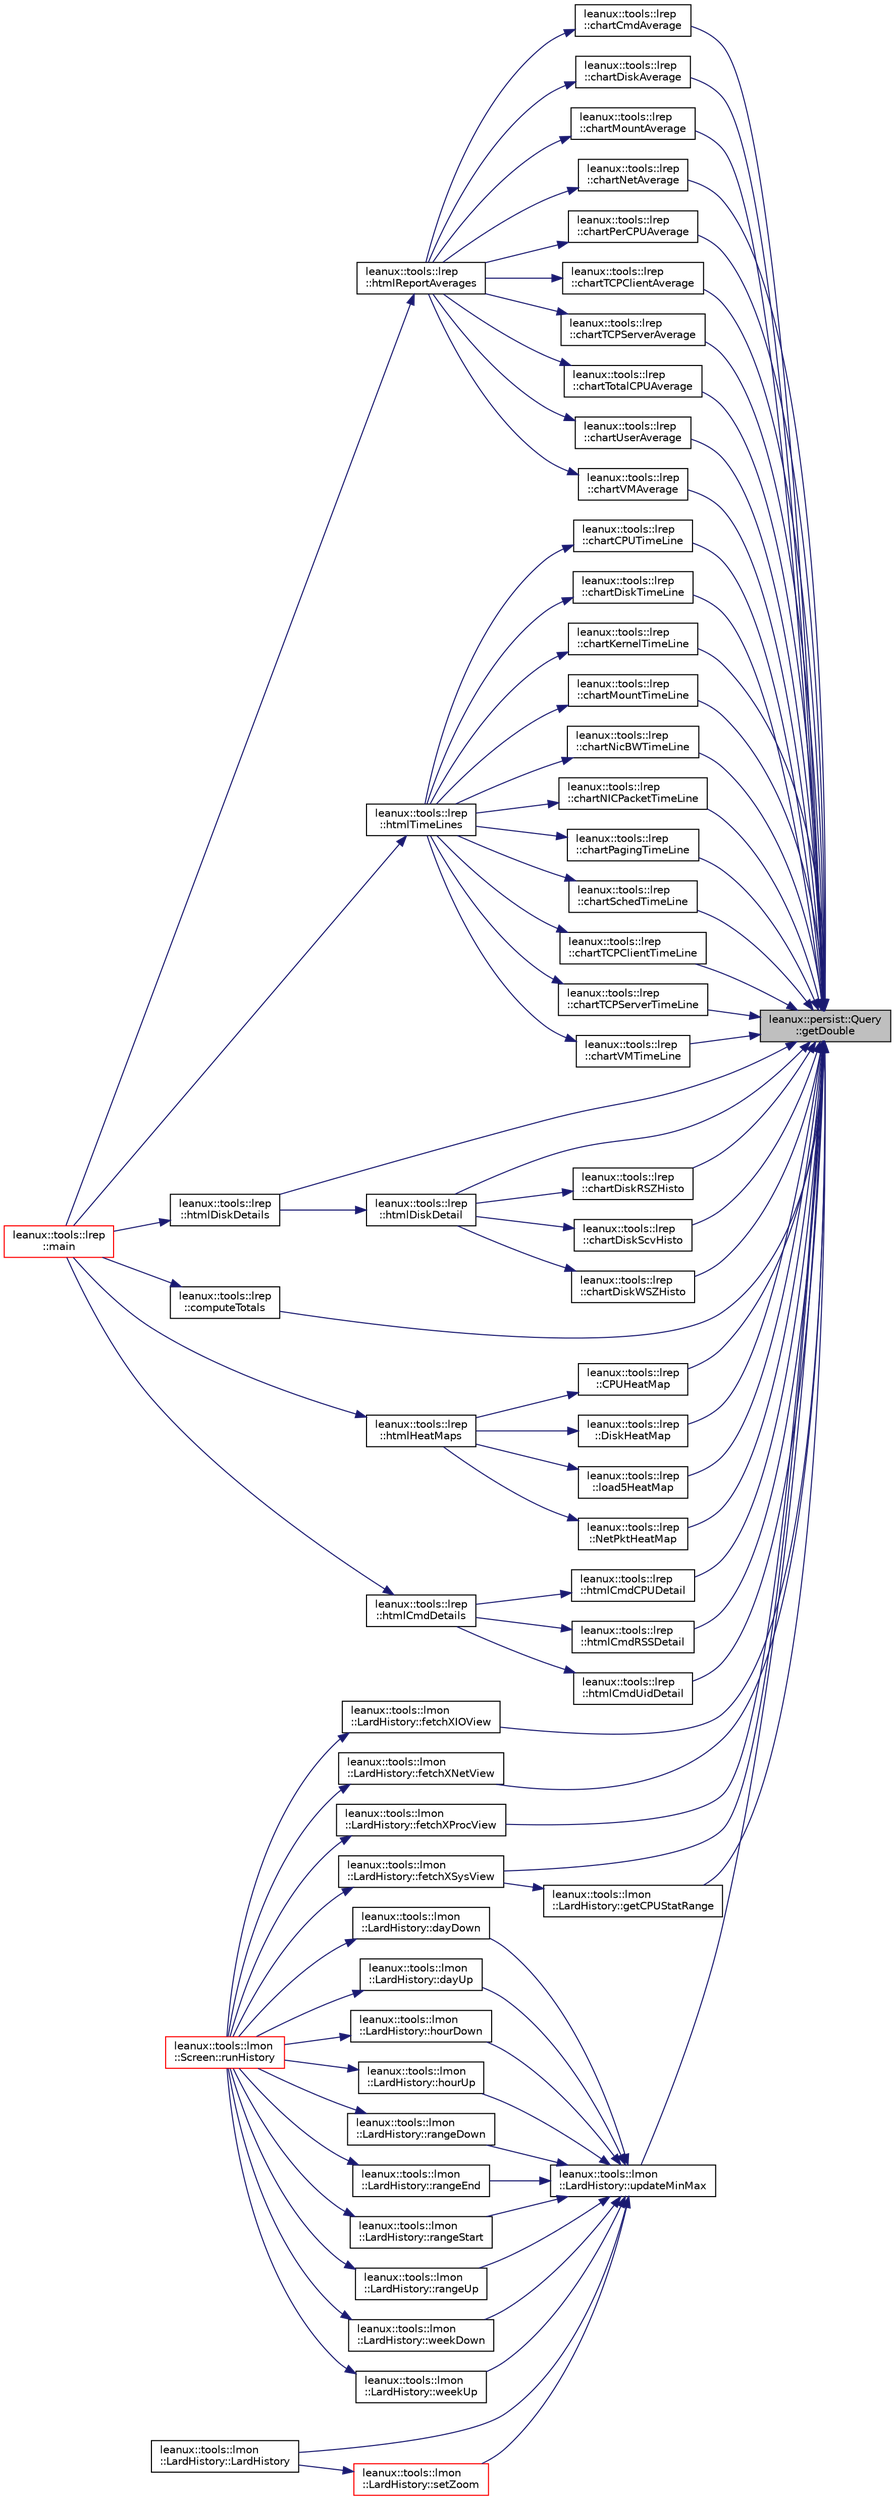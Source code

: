 digraph "leanux::persist::Query::getDouble"
{
 // LATEX_PDF_SIZE
  bgcolor="transparent";
  edge [fontname="Helvetica",fontsize="10",labelfontname="Helvetica",labelfontsize="10"];
  node [fontname="Helvetica",fontsize="10",shape=record];
  rankdir="RL";
  Node1 [label="leanux::persist::Query\l::getDouble",height=0.2,width=0.4,color="black", fillcolor="grey75", style="filled", fontcolor="black",tooltip="Get double value from select list."];
  Node1 -> Node2 [dir="back",color="midnightblue",fontsize="10",style="solid",fontname="Helvetica"];
  Node2 [label="leanux::tools::lrep\l::chartCmdAverage",height=0.2,width=0.4,color="black",URL="$namespaceleanux_1_1tools_1_1lrep.html#a76b43314c06c7ebc928aa9c1448810af",tooltip=" "];
  Node2 -> Node3 [dir="back",color="midnightblue",fontsize="10",style="solid",fontname="Helvetica"];
  Node3 [label="leanux::tools::lrep\l::htmlReportAverages",height=0.2,width=0.4,color="black",URL="$namespaceleanux_1_1tools_1_1lrep.html#ae8f0cfa4040dda0d19fe047d8a186a59",tooltip=" "];
  Node3 -> Node4 [dir="back",color="midnightblue",fontsize="10",style="solid",fontname="Helvetica"];
  Node4 [label="leanux::tools::lrep\l::main",height=0.2,width=0.4,color="red",URL="$namespaceleanux_1_1tools_1_1lrep.html#aa0e1422d8d75831ea3801ffa728bf436",tooltip=" "];
  Node1 -> Node6 [dir="back",color="midnightblue",fontsize="10",style="solid",fontname="Helvetica"];
  Node6 [label="leanux::tools::lrep\l::chartCPUTimeLine",height=0.2,width=0.4,color="black",URL="$namespaceleanux_1_1tools_1_1lrep.html#a75263236d13fdcc59c689a786fbbe206",tooltip=" "];
  Node6 -> Node7 [dir="back",color="midnightblue",fontsize="10",style="solid",fontname="Helvetica"];
  Node7 [label="leanux::tools::lrep\l::htmlTimeLines",height=0.2,width=0.4,color="black",URL="$namespaceleanux_1_1tools_1_1lrep.html#a6f351b4134bb9689630c092625774c9d",tooltip=" "];
  Node7 -> Node4 [dir="back",color="midnightblue",fontsize="10",style="solid",fontname="Helvetica"];
  Node1 -> Node8 [dir="back",color="midnightblue",fontsize="10",style="solid",fontname="Helvetica"];
  Node8 [label="leanux::tools::lrep\l::chartDiskAverage",height=0.2,width=0.4,color="black",URL="$namespaceleanux_1_1tools_1_1lrep.html#ab1d2f5453117f911f8be1d4f007c0b44",tooltip=" "];
  Node8 -> Node3 [dir="back",color="midnightblue",fontsize="10",style="solid",fontname="Helvetica"];
  Node1 -> Node9 [dir="back",color="midnightblue",fontsize="10",style="solid",fontname="Helvetica"];
  Node9 [label="leanux::tools::lrep\l::chartDiskRSZHisto",height=0.2,width=0.4,color="black",URL="$namespaceleanux_1_1tools_1_1lrep.html#ae81e4f9ede43a1f4a8b3c2e52c00d079",tooltip=" "];
  Node9 -> Node10 [dir="back",color="midnightblue",fontsize="10",style="solid",fontname="Helvetica"];
  Node10 [label="leanux::tools::lrep\l::htmlDiskDetail",height=0.2,width=0.4,color="black",URL="$namespaceleanux_1_1tools_1_1lrep.html#a7089a3b392a50f9d117e6b9b094541a7",tooltip=" "];
  Node10 -> Node11 [dir="back",color="midnightblue",fontsize="10",style="solid",fontname="Helvetica"];
  Node11 [label="leanux::tools::lrep\l::htmlDiskDetails",height=0.2,width=0.4,color="black",URL="$namespaceleanux_1_1tools_1_1lrep.html#ab9b4bc8a1806ab977597271e15f34c11",tooltip=" "];
  Node11 -> Node4 [dir="back",color="midnightblue",fontsize="10",style="solid",fontname="Helvetica"];
  Node1 -> Node12 [dir="back",color="midnightblue",fontsize="10",style="solid",fontname="Helvetica"];
  Node12 [label="leanux::tools::lrep\l::chartDiskScvHisto",height=0.2,width=0.4,color="black",URL="$namespaceleanux_1_1tools_1_1lrep.html#abad2b6f5948db845d19de780c247b1e2",tooltip=" "];
  Node12 -> Node10 [dir="back",color="midnightblue",fontsize="10",style="solid",fontname="Helvetica"];
  Node1 -> Node13 [dir="back",color="midnightblue",fontsize="10",style="solid",fontname="Helvetica"];
  Node13 [label="leanux::tools::lrep\l::chartDiskTimeLine",height=0.2,width=0.4,color="black",URL="$namespaceleanux_1_1tools_1_1lrep.html#adb0859f7ac8b3974df8ab5ec28c4fdf0",tooltip=" "];
  Node13 -> Node7 [dir="back",color="midnightblue",fontsize="10",style="solid",fontname="Helvetica"];
  Node1 -> Node14 [dir="back",color="midnightblue",fontsize="10",style="solid",fontname="Helvetica"];
  Node14 [label="leanux::tools::lrep\l::chartDiskWSZHisto",height=0.2,width=0.4,color="black",URL="$namespaceleanux_1_1tools_1_1lrep.html#a7a24982fda5a3975701030dd816c3c35",tooltip=" "];
  Node14 -> Node10 [dir="back",color="midnightblue",fontsize="10",style="solid",fontname="Helvetica"];
  Node1 -> Node15 [dir="back",color="midnightblue",fontsize="10",style="solid",fontname="Helvetica"];
  Node15 [label="leanux::tools::lrep\l::chartKernelTimeLine",height=0.2,width=0.4,color="black",URL="$namespaceleanux_1_1tools_1_1lrep.html#a574dcb88be57722dab332520ff5b8549",tooltip=" "];
  Node15 -> Node7 [dir="back",color="midnightblue",fontsize="10",style="solid",fontname="Helvetica"];
  Node1 -> Node16 [dir="back",color="midnightblue",fontsize="10",style="solid",fontname="Helvetica"];
  Node16 [label="leanux::tools::lrep\l::chartMountAverage",height=0.2,width=0.4,color="black",URL="$namespaceleanux_1_1tools_1_1lrep.html#a0984db36446f2f5246232e17b8ce1746",tooltip=" "];
  Node16 -> Node3 [dir="back",color="midnightblue",fontsize="10",style="solid",fontname="Helvetica"];
  Node1 -> Node17 [dir="back",color="midnightblue",fontsize="10",style="solid",fontname="Helvetica"];
  Node17 [label="leanux::tools::lrep\l::chartMountTimeLine",height=0.2,width=0.4,color="black",URL="$namespaceleanux_1_1tools_1_1lrep.html#af02efdac93604c1f4aa0dae4fc79036b",tooltip=" "];
  Node17 -> Node7 [dir="back",color="midnightblue",fontsize="10",style="solid",fontname="Helvetica"];
  Node1 -> Node18 [dir="back",color="midnightblue",fontsize="10",style="solid",fontname="Helvetica"];
  Node18 [label="leanux::tools::lrep\l::chartNetAverage",height=0.2,width=0.4,color="black",URL="$namespaceleanux_1_1tools_1_1lrep.html#a9799ec789df8eb1823efa657fd3dcf7d",tooltip=" "];
  Node18 -> Node3 [dir="back",color="midnightblue",fontsize="10",style="solid",fontname="Helvetica"];
  Node1 -> Node19 [dir="back",color="midnightblue",fontsize="10",style="solid",fontname="Helvetica"];
  Node19 [label="leanux::tools::lrep\l::chartNicBWTimeLine",height=0.2,width=0.4,color="black",URL="$namespaceleanux_1_1tools_1_1lrep.html#a852574edee0a6707c6636e20c1788879",tooltip=" "];
  Node19 -> Node7 [dir="back",color="midnightblue",fontsize="10",style="solid",fontname="Helvetica"];
  Node1 -> Node20 [dir="back",color="midnightblue",fontsize="10",style="solid",fontname="Helvetica"];
  Node20 [label="leanux::tools::lrep\l::chartNICPacketTimeLine",height=0.2,width=0.4,color="black",URL="$namespaceleanux_1_1tools_1_1lrep.html#a553791a4debbc1cfdda4a3ad85392269",tooltip=" "];
  Node20 -> Node7 [dir="back",color="midnightblue",fontsize="10",style="solid",fontname="Helvetica"];
  Node1 -> Node21 [dir="back",color="midnightblue",fontsize="10",style="solid",fontname="Helvetica"];
  Node21 [label="leanux::tools::lrep\l::chartPagingTimeLine",height=0.2,width=0.4,color="black",URL="$namespaceleanux_1_1tools_1_1lrep.html#a7988a0240d41f5fa5d9d46b7b404dd30",tooltip=" "];
  Node21 -> Node7 [dir="back",color="midnightblue",fontsize="10",style="solid",fontname="Helvetica"];
  Node1 -> Node22 [dir="back",color="midnightblue",fontsize="10",style="solid",fontname="Helvetica"];
  Node22 [label="leanux::tools::lrep\l::chartPerCPUAverage",height=0.2,width=0.4,color="black",URL="$namespaceleanux_1_1tools_1_1lrep.html#a5c5511f149a1eb32976220ae173689ed",tooltip=" "];
  Node22 -> Node3 [dir="back",color="midnightblue",fontsize="10",style="solid",fontname="Helvetica"];
  Node1 -> Node23 [dir="back",color="midnightblue",fontsize="10",style="solid",fontname="Helvetica"];
  Node23 [label="leanux::tools::lrep\l::chartSchedTimeLine",height=0.2,width=0.4,color="black",URL="$namespaceleanux_1_1tools_1_1lrep.html#a2ee44b4b822c35e073680a0ba009a331",tooltip=" "];
  Node23 -> Node7 [dir="back",color="midnightblue",fontsize="10",style="solid",fontname="Helvetica"];
  Node1 -> Node24 [dir="back",color="midnightblue",fontsize="10",style="solid",fontname="Helvetica"];
  Node24 [label="leanux::tools::lrep\l::chartTCPClientAverage",height=0.2,width=0.4,color="black",URL="$namespaceleanux_1_1tools_1_1lrep.html#ade6717549f68d3afc101be46a59d4348",tooltip=" "];
  Node24 -> Node3 [dir="back",color="midnightblue",fontsize="10",style="solid",fontname="Helvetica"];
  Node1 -> Node25 [dir="back",color="midnightblue",fontsize="10",style="solid",fontname="Helvetica"];
  Node25 [label="leanux::tools::lrep\l::chartTCPClientTimeLine",height=0.2,width=0.4,color="black",URL="$namespaceleanux_1_1tools_1_1lrep.html#abb105274c50a277438a21f4c73e1d381",tooltip=" "];
  Node25 -> Node7 [dir="back",color="midnightblue",fontsize="10",style="solid",fontname="Helvetica"];
  Node1 -> Node26 [dir="back",color="midnightblue",fontsize="10",style="solid",fontname="Helvetica"];
  Node26 [label="leanux::tools::lrep\l::chartTCPServerAverage",height=0.2,width=0.4,color="black",URL="$namespaceleanux_1_1tools_1_1lrep.html#ad20c11d51522dd9480766869e451ca22",tooltip=" "];
  Node26 -> Node3 [dir="back",color="midnightblue",fontsize="10",style="solid",fontname="Helvetica"];
  Node1 -> Node27 [dir="back",color="midnightblue",fontsize="10",style="solid",fontname="Helvetica"];
  Node27 [label="leanux::tools::lrep\l::chartTCPServerTimeLine",height=0.2,width=0.4,color="black",URL="$namespaceleanux_1_1tools_1_1lrep.html#afea1d8a7ccefd494266833dd4ecfa33d",tooltip=" "];
  Node27 -> Node7 [dir="back",color="midnightblue",fontsize="10",style="solid",fontname="Helvetica"];
  Node1 -> Node28 [dir="back",color="midnightblue",fontsize="10",style="solid",fontname="Helvetica"];
  Node28 [label="leanux::tools::lrep\l::chartTotalCPUAverage",height=0.2,width=0.4,color="black",URL="$namespaceleanux_1_1tools_1_1lrep.html#a5680eca9a8d5b8847d71189fe007f222",tooltip="setup the chart in jschart and return the html div element"];
  Node28 -> Node3 [dir="back",color="midnightblue",fontsize="10",style="solid",fontname="Helvetica"];
  Node1 -> Node29 [dir="back",color="midnightblue",fontsize="10",style="solid",fontname="Helvetica"];
  Node29 [label="leanux::tools::lrep\l::chartUserAverage",height=0.2,width=0.4,color="black",URL="$namespaceleanux_1_1tools_1_1lrep.html#a7983053c5915fb29e807fe32e512dde8",tooltip=" "];
  Node29 -> Node3 [dir="back",color="midnightblue",fontsize="10",style="solid",fontname="Helvetica"];
  Node1 -> Node30 [dir="back",color="midnightblue",fontsize="10",style="solid",fontname="Helvetica"];
  Node30 [label="leanux::tools::lrep\l::chartVMAverage",height=0.2,width=0.4,color="black",URL="$namespaceleanux_1_1tools_1_1lrep.html#a00f904ece18db20da222e857c11a949b",tooltip=" "];
  Node30 -> Node3 [dir="back",color="midnightblue",fontsize="10",style="solid",fontname="Helvetica"];
  Node1 -> Node31 [dir="back",color="midnightblue",fontsize="10",style="solid",fontname="Helvetica"];
  Node31 [label="leanux::tools::lrep\l::chartVMTimeLine",height=0.2,width=0.4,color="black",URL="$namespaceleanux_1_1tools_1_1lrep.html#a5be7aab598d304230985d4715f9b3554",tooltip=" "];
  Node31 -> Node7 [dir="back",color="midnightblue",fontsize="10",style="solid",fontname="Helvetica"];
  Node1 -> Node32 [dir="back",color="midnightblue",fontsize="10",style="solid",fontname="Helvetica"];
  Node32 [label="leanux::tools::lrep\l::computeTotals",height=0.2,width=0.4,color="black",URL="$namespaceleanux_1_1tools_1_1lrep.html#a6656a495a4ca4ba5314a1247dc47615e",tooltip="compute totals into snaptotals."];
  Node32 -> Node4 [dir="back",color="midnightblue",fontsize="10",style="solid",fontname="Helvetica"];
  Node1 -> Node33 [dir="back",color="midnightblue",fontsize="10",style="solid",fontname="Helvetica"];
  Node33 [label="leanux::tools::lrep\l::CPUHeatMap",height=0.2,width=0.4,color="black",URL="$namespaceleanux_1_1tools_1_1lrep.html#a2098b7d6c8b5a08a4f392f8510df8e91",tooltip=" "];
  Node33 -> Node34 [dir="back",color="midnightblue",fontsize="10",style="solid",fontname="Helvetica"];
  Node34 [label="leanux::tools::lrep\l::htmlHeatMaps",height=0.2,width=0.4,color="black",URL="$namespaceleanux_1_1tools_1_1lrep.html#a7a328698816eedc4a2a99dc61d79cfd5",tooltip=" "];
  Node34 -> Node4 [dir="back",color="midnightblue",fontsize="10",style="solid",fontname="Helvetica"];
  Node1 -> Node35 [dir="back",color="midnightblue",fontsize="10",style="solid",fontname="Helvetica"];
  Node35 [label="leanux::tools::lrep\l::DiskHeatMap",height=0.2,width=0.4,color="black",URL="$namespaceleanux_1_1tools_1_1lrep.html#abbb333976f55d722d27af8dad0ba6ff1",tooltip=" "];
  Node35 -> Node34 [dir="back",color="midnightblue",fontsize="10",style="solid",fontname="Helvetica"];
  Node1 -> Node36 [dir="back",color="midnightblue",fontsize="10",style="solid",fontname="Helvetica"];
  Node36 [label="leanux::tools::lmon\l::LardHistory::fetchXIOView",height=0.2,width=0.4,color="black",URL="$classleanux_1_1tools_1_1lmon_1_1LardHistory.html#aa23605988e12e4307cadd2facd79ebd8",tooltip=" "];
  Node36 -> Node37 [dir="back",color="midnightblue",fontsize="10",style="solid",fontname="Helvetica"];
  Node37 [label="leanux::tools::lmon\l::Screen::runHistory",height=0.2,width=0.4,color="red",URL="$classleanux_1_1tools_1_1lmon_1_1Screen.html#a010f9459d506af3a4251ea0a644282bd",tooltip="Run the Screen in history mode."];
  Node1 -> Node40 [dir="back",color="midnightblue",fontsize="10",style="solid",fontname="Helvetica"];
  Node40 [label="leanux::tools::lmon\l::LardHistory::fetchXNetView",height=0.2,width=0.4,color="black",URL="$classleanux_1_1tools_1_1lmon_1_1LardHistory.html#a908ffa6779f01a0d374139856c5395c4",tooltip=" "];
  Node40 -> Node37 [dir="back",color="midnightblue",fontsize="10",style="solid",fontname="Helvetica"];
  Node1 -> Node41 [dir="back",color="midnightblue",fontsize="10",style="solid",fontname="Helvetica"];
  Node41 [label="leanux::tools::lmon\l::LardHistory::fetchXProcView",height=0.2,width=0.4,color="black",URL="$classleanux_1_1tools_1_1lmon_1_1LardHistory.html#a9a004d58071bc3b2064686742b49b80a",tooltip=" "];
  Node41 -> Node37 [dir="back",color="midnightblue",fontsize="10",style="solid",fontname="Helvetica"];
  Node1 -> Node42 [dir="back",color="midnightblue",fontsize="10",style="solid",fontname="Helvetica"];
  Node42 [label="leanux::tools::lmon\l::LardHistory::fetchXSysView",height=0.2,width=0.4,color="black",URL="$classleanux_1_1tools_1_1lmon_1_1LardHistory.html#acbcc292d0de07d7c9da5badf017577d4",tooltip=" "];
  Node42 -> Node37 [dir="back",color="midnightblue",fontsize="10",style="solid",fontname="Helvetica"];
  Node1 -> Node43 [dir="back",color="midnightblue",fontsize="10",style="solid",fontname="Helvetica"];
  Node43 [label="leanux::tools::lmon\l::LardHistory::getCPUStatRange",height=0.2,width=0.4,color="black",URL="$classleanux_1_1tools_1_1lmon_1_1LardHistory.html#aa3deeb2cd3e963efe871d19289a1457d",tooltip=" "];
  Node43 -> Node42 [dir="back",color="midnightblue",fontsize="10",style="solid",fontname="Helvetica"];
  Node1 -> Node44 [dir="back",color="midnightblue",fontsize="10",style="solid",fontname="Helvetica"];
  Node44 [label="leanux::tools::lrep\l::htmlCmdCPUDetail",height=0.2,width=0.4,color="black",URL="$namespaceleanux_1_1tools_1_1lrep.html#abb2c4d60c9284405a71347cb64780517",tooltip=" "];
  Node44 -> Node45 [dir="back",color="midnightblue",fontsize="10",style="solid",fontname="Helvetica"];
  Node45 [label="leanux::tools::lrep\l::htmlCmdDetails",height=0.2,width=0.4,color="black",URL="$namespaceleanux_1_1tools_1_1lrep.html#a62c03f9d98087191a6d6473c7384fa74",tooltip=" "];
  Node45 -> Node4 [dir="back",color="midnightblue",fontsize="10",style="solid",fontname="Helvetica"];
  Node1 -> Node46 [dir="back",color="midnightblue",fontsize="10",style="solid",fontname="Helvetica"];
  Node46 [label="leanux::tools::lrep\l::htmlCmdRSSDetail",height=0.2,width=0.4,color="black",URL="$namespaceleanux_1_1tools_1_1lrep.html#a9434a7f41a9aef0ce48a762267da8797",tooltip=" "];
  Node46 -> Node45 [dir="back",color="midnightblue",fontsize="10",style="solid",fontname="Helvetica"];
  Node1 -> Node47 [dir="back",color="midnightblue",fontsize="10",style="solid",fontname="Helvetica"];
  Node47 [label="leanux::tools::lrep\l::htmlCmdUidDetail",height=0.2,width=0.4,color="black",URL="$namespaceleanux_1_1tools_1_1lrep.html#a8a9e58dc9034002621d2b57d4a51aad9",tooltip=" "];
  Node47 -> Node45 [dir="back",color="midnightblue",fontsize="10",style="solid",fontname="Helvetica"];
  Node1 -> Node10 [dir="back",color="midnightblue",fontsize="10",style="solid",fontname="Helvetica"];
  Node1 -> Node11 [dir="back",color="midnightblue",fontsize="10",style="solid",fontname="Helvetica"];
  Node1 -> Node48 [dir="back",color="midnightblue",fontsize="10",style="solid",fontname="Helvetica"];
  Node48 [label="leanux::tools::lrep\l::load5HeatMap",height=0.2,width=0.4,color="black",URL="$namespaceleanux_1_1tools_1_1lrep.html#acfb722a2139dd3ac2c083f88cfb90831",tooltip=" "];
  Node48 -> Node34 [dir="back",color="midnightblue",fontsize="10",style="solid",fontname="Helvetica"];
  Node1 -> Node49 [dir="back",color="midnightblue",fontsize="10",style="solid",fontname="Helvetica"];
  Node49 [label="leanux::tools::lrep\l::NetPktHeatMap",height=0.2,width=0.4,color="black",URL="$namespaceleanux_1_1tools_1_1lrep.html#a75cd64e14d85060e8dc784918f43fbd7",tooltip=" "];
  Node49 -> Node34 [dir="back",color="midnightblue",fontsize="10",style="solid",fontname="Helvetica"];
  Node1 -> Node50 [dir="back",color="midnightblue",fontsize="10",style="solid",fontname="Helvetica"];
  Node50 [label="leanux::tools::lmon\l::LardHistory::updateMinMax",height=0.2,width=0.4,color="black",URL="$classleanux_1_1tools_1_1lmon_1_1LardHistory.html#a1ec352b33775f8da5ea9a32ca1a4cd0c",tooltip=" "];
  Node50 -> Node51 [dir="back",color="midnightblue",fontsize="10",style="solid",fontname="Helvetica"];
  Node51 [label="leanux::tools::lmon\l::LardHistory::dayDown",height=0.2,width=0.4,color="black",URL="$classleanux_1_1tools_1_1lmon_1_1LardHistory.html#abbb0f0248af6b10fa46957148cd61bb1",tooltip=" "];
  Node51 -> Node37 [dir="back",color="midnightblue",fontsize="10",style="solid",fontname="Helvetica"];
  Node50 -> Node52 [dir="back",color="midnightblue",fontsize="10",style="solid",fontname="Helvetica"];
  Node52 [label="leanux::tools::lmon\l::LardHistory::dayUp",height=0.2,width=0.4,color="black",URL="$classleanux_1_1tools_1_1lmon_1_1LardHistory.html#a2248617d682e0af0e7f2bfc76f7c4bde",tooltip=" "];
  Node52 -> Node37 [dir="back",color="midnightblue",fontsize="10",style="solid",fontname="Helvetica"];
  Node50 -> Node53 [dir="back",color="midnightblue",fontsize="10",style="solid",fontname="Helvetica"];
  Node53 [label="leanux::tools::lmon\l::LardHistory::hourDown",height=0.2,width=0.4,color="black",URL="$classleanux_1_1tools_1_1lmon_1_1LardHistory.html#a0e50738d2a673a6b539cb33b0c03ef74",tooltip=" "];
  Node53 -> Node37 [dir="back",color="midnightblue",fontsize="10",style="solid",fontname="Helvetica"];
  Node50 -> Node54 [dir="back",color="midnightblue",fontsize="10",style="solid",fontname="Helvetica"];
  Node54 [label="leanux::tools::lmon\l::LardHistory::hourUp",height=0.2,width=0.4,color="black",URL="$classleanux_1_1tools_1_1lmon_1_1LardHistory.html#aa3ed9afac22ff0c13e5aee6d9e73789e",tooltip=" "];
  Node54 -> Node37 [dir="back",color="midnightblue",fontsize="10",style="solid",fontname="Helvetica"];
  Node50 -> Node55 [dir="back",color="midnightblue",fontsize="10",style="solid",fontname="Helvetica"];
  Node55 [label="leanux::tools::lmon\l::LardHistory::LardHistory",height=0.2,width=0.4,color="black",URL="$classleanux_1_1tools_1_1lmon_1_1LardHistory.html#a577cf0b864133c7e296c4ec1f389099e",tooltip=" "];
  Node50 -> Node56 [dir="back",color="midnightblue",fontsize="10",style="solid",fontname="Helvetica"];
  Node56 [label="leanux::tools::lmon\l::LardHistory::rangeDown",height=0.2,width=0.4,color="black",URL="$classleanux_1_1tools_1_1lmon_1_1LardHistory.html#a29f82085fafd7a4b2d932721a5156e02",tooltip=" "];
  Node56 -> Node37 [dir="back",color="midnightblue",fontsize="10",style="solid",fontname="Helvetica"];
  Node50 -> Node57 [dir="back",color="midnightblue",fontsize="10",style="solid",fontname="Helvetica"];
  Node57 [label="leanux::tools::lmon\l::LardHistory::rangeEnd",height=0.2,width=0.4,color="black",URL="$classleanux_1_1tools_1_1lmon_1_1LardHistory.html#a89c5b4e1aea91cbbe983475535e64c32",tooltip=" "];
  Node57 -> Node37 [dir="back",color="midnightblue",fontsize="10",style="solid",fontname="Helvetica"];
  Node50 -> Node58 [dir="back",color="midnightblue",fontsize="10",style="solid",fontname="Helvetica"];
  Node58 [label="leanux::tools::lmon\l::LardHistory::rangeStart",height=0.2,width=0.4,color="black",URL="$classleanux_1_1tools_1_1lmon_1_1LardHistory.html#a4d332725ca42cfad561c91328c3d682d",tooltip=" "];
  Node58 -> Node37 [dir="back",color="midnightblue",fontsize="10",style="solid",fontname="Helvetica"];
  Node50 -> Node59 [dir="back",color="midnightblue",fontsize="10",style="solid",fontname="Helvetica"];
  Node59 [label="leanux::tools::lmon\l::LardHistory::rangeUp",height=0.2,width=0.4,color="black",URL="$classleanux_1_1tools_1_1lmon_1_1LardHistory.html#ab1097623530fb774e9375980fbb8f326",tooltip=" "];
  Node59 -> Node37 [dir="back",color="midnightblue",fontsize="10",style="solid",fontname="Helvetica"];
  Node50 -> Node60 [dir="back",color="midnightblue",fontsize="10",style="solid",fontname="Helvetica"];
  Node60 [label="leanux::tools::lmon\l::LardHistory::setZoom",height=0.2,width=0.4,color="red",URL="$classleanux_1_1tools_1_1lmon_1_1LardHistory.html#aafd1a1a978d28fd53c8a473071cc64b4",tooltip="Sets the current time selection into the lard data."];
  Node60 -> Node55 [dir="back",color="midnightblue",fontsize="10",style="solid",fontname="Helvetica"];
  Node50 -> Node63 [dir="back",color="midnightblue",fontsize="10",style="solid",fontname="Helvetica"];
  Node63 [label="leanux::tools::lmon\l::LardHistory::weekDown",height=0.2,width=0.4,color="black",URL="$classleanux_1_1tools_1_1lmon_1_1LardHistory.html#ac2757f570c6bdacb51542f518d20f7c8",tooltip=" "];
  Node63 -> Node37 [dir="back",color="midnightblue",fontsize="10",style="solid",fontname="Helvetica"];
  Node50 -> Node64 [dir="back",color="midnightblue",fontsize="10",style="solid",fontname="Helvetica"];
  Node64 [label="leanux::tools::lmon\l::LardHistory::weekUp",height=0.2,width=0.4,color="black",URL="$classleanux_1_1tools_1_1lmon_1_1LardHistory.html#ab189cc20c695e58eea23f77b780da309",tooltip=" "];
  Node64 -> Node37 [dir="back",color="midnightblue",fontsize="10",style="solid",fontname="Helvetica"];
}
